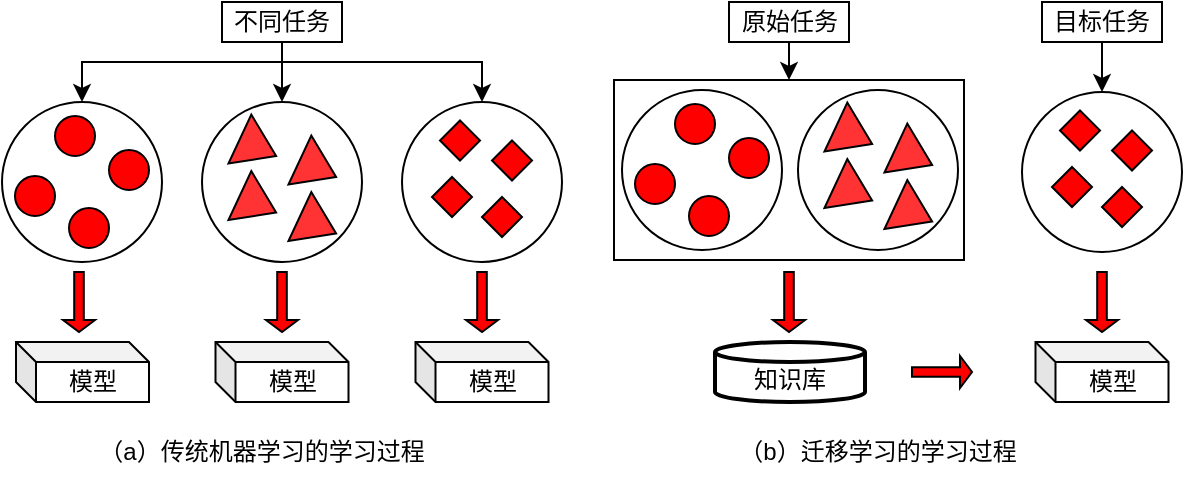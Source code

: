 <mxfile version="24.0.2" type="github">
  <diagram name="第 1 页" id="_XbAmeb6i6jMnhbbcmUG">
    <mxGraphModel dx="639" dy="399" grid="1" gridSize="10" guides="1" tooltips="1" connect="1" arrows="1" fold="1" page="1" pageScale="1" pageWidth="827" pageHeight="1169" math="0" shadow="0">
      <root>
        <mxCell id="0" />
        <mxCell id="1" parent="0" />
        <mxCell id="0EOOm2tPZXN1vuOqis5f-53" value="" style="rounded=0;whiteSpace=wrap;html=1;" parent="1" vertex="1">
          <mxGeometry x="446" y="199" width="175" height="90" as="geometry" />
        </mxCell>
        <mxCell id="0EOOm2tPZXN1vuOqis5f-1" value="" style="ellipse;whiteSpace=wrap;html=1;aspect=fixed;" parent="1" vertex="1">
          <mxGeometry x="140" y="210" width="80" height="80" as="geometry" />
        </mxCell>
        <mxCell id="0EOOm2tPZXN1vuOqis5f-2" value="" style="ellipse;whiteSpace=wrap;html=1;aspect=fixed;fillStyle=auto;fillColor=#FF0000;" parent="1" vertex="1">
          <mxGeometry x="166.5" y="217" width="20" height="20" as="geometry" />
        </mxCell>
        <mxCell id="0EOOm2tPZXN1vuOqis5f-3" value="" style="ellipse;whiteSpace=wrap;html=1;aspect=fixed;fillStyle=auto;fillColor=#FF0000;" parent="1" vertex="1">
          <mxGeometry x="146.5" y="247" width="20" height="20" as="geometry" />
        </mxCell>
        <mxCell id="0EOOm2tPZXN1vuOqis5f-4" value="" style="ellipse;whiteSpace=wrap;html=1;aspect=fixed;fillStyle=auto;fillColor=#FF0000;" parent="1" vertex="1">
          <mxGeometry x="193.5" y="234" width="20" height="20" as="geometry" />
        </mxCell>
        <mxCell id="0EOOm2tPZXN1vuOqis5f-6" value="" style="ellipse;whiteSpace=wrap;html=1;aspect=fixed;fillStyle=auto;fillColor=#FF0000;" parent="1" vertex="1">
          <mxGeometry x="173.5" y="263" width="20" height="20" as="geometry" />
        </mxCell>
        <mxCell id="0EOOm2tPZXN1vuOqis5f-7" value="" style="ellipse;whiteSpace=wrap;html=1;aspect=fixed;" parent="1" vertex="1">
          <mxGeometry x="240" y="210" width="80" height="80" as="geometry" />
        </mxCell>
        <mxCell id="0EOOm2tPZXN1vuOqis5f-12" value="" style="triangle;whiteSpace=wrap;html=1;rotation=25;fillColor=#FF3333;container=0;" parent="1" vertex="1">
          <mxGeometry x="258" y="219.25" width="20" height="27" as="geometry" />
        </mxCell>
        <mxCell id="0EOOm2tPZXN1vuOqis5f-13" value="" style="triangle;whiteSpace=wrap;html=1;rotation=25;fillColor=#FF3333;container=0;" parent="1" vertex="1">
          <mxGeometry x="288" y="229.75" width="20" height="27" as="geometry" />
        </mxCell>
        <mxCell id="0EOOm2tPZXN1vuOqis5f-14" value="" style="triangle;whiteSpace=wrap;html=1;rotation=25;fillColor=#FF3333;container=0;" parent="1" vertex="1">
          <mxGeometry x="258" y="247.5" width="20" height="27" as="geometry" />
        </mxCell>
        <mxCell id="0EOOm2tPZXN1vuOqis5f-15" value="" style="triangle;whiteSpace=wrap;html=1;rotation=25;fillColor=#FF3333;container=0;" parent="1" vertex="1">
          <mxGeometry x="288" y="258" width="20" height="27" as="geometry" />
        </mxCell>
        <mxCell id="0EOOm2tPZXN1vuOqis5f-18" value="" style="ellipse;whiteSpace=wrap;html=1;aspect=fixed;" parent="1" vertex="1">
          <mxGeometry x="340" y="210" width="80" height="80" as="geometry" />
        </mxCell>
        <mxCell id="0EOOm2tPZXN1vuOqis5f-19" value="" style="rhombus;whiteSpace=wrap;html=1;fillColor=#FF0000;" parent="1" vertex="1">
          <mxGeometry x="359" y="219.25" width="20" height="20" as="geometry" />
        </mxCell>
        <mxCell id="0EOOm2tPZXN1vuOqis5f-23" value="" style="rhombus;whiteSpace=wrap;html=1;fillColor=#FF0000;" parent="1" vertex="1">
          <mxGeometry x="385" y="229.25" width="20" height="20" as="geometry" />
        </mxCell>
        <mxCell id="0EOOm2tPZXN1vuOqis5f-24" value="" style="rhombus;whiteSpace=wrap;html=1;fillColor=#FF0000;" parent="1" vertex="1">
          <mxGeometry x="355" y="247.5" width="20" height="20" as="geometry" />
        </mxCell>
        <mxCell id="0EOOm2tPZXN1vuOqis5f-25" value="" style="rhombus;whiteSpace=wrap;html=1;fillColor=#FF0000;" parent="1" vertex="1">
          <mxGeometry x="380" y="257.5" width="20" height="20" as="geometry" />
        </mxCell>
        <mxCell id="0EOOm2tPZXN1vuOqis5f-27" style="edgeStyle=orthogonalEdgeStyle;rounded=0;orthogonalLoop=1;jettySize=auto;html=1;exitX=0.5;exitY=1;exitDx=0;exitDy=0;entryX=0.5;entryY=0;entryDx=0;entryDy=0;" parent="1" source="0EOOm2tPZXN1vuOqis5f-26" target="0EOOm2tPZXN1vuOqis5f-1" edge="1">
          <mxGeometry relative="1" as="geometry">
            <Array as="points">
              <mxPoint x="180" y="190" />
            </Array>
          </mxGeometry>
        </mxCell>
        <mxCell id="0EOOm2tPZXN1vuOqis5f-28" style="edgeStyle=orthogonalEdgeStyle;rounded=0;orthogonalLoop=1;jettySize=auto;html=1;exitX=0.5;exitY=1;exitDx=0;exitDy=0;entryX=0.5;entryY=0;entryDx=0;entryDy=0;" parent="1" source="0EOOm2tPZXN1vuOqis5f-26" target="0EOOm2tPZXN1vuOqis5f-7" edge="1">
          <mxGeometry relative="1" as="geometry" />
        </mxCell>
        <mxCell id="0EOOm2tPZXN1vuOqis5f-29" style="edgeStyle=orthogonalEdgeStyle;rounded=0;orthogonalLoop=1;jettySize=auto;html=1;exitX=0.5;exitY=1;exitDx=0;exitDy=0;entryX=0.5;entryY=0;entryDx=0;entryDy=0;" parent="1" source="0EOOm2tPZXN1vuOqis5f-26" target="0EOOm2tPZXN1vuOqis5f-18" edge="1">
          <mxGeometry relative="1" as="geometry">
            <Array as="points">
              <mxPoint x="280" y="190" />
              <mxPoint x="380" y="190" />
            </Array>
          </mxGeometry>
        </mxCell>
        <mxCell id="0EOOm2tPZXN1vuOqis5f-26" value="不同任务" style="rounded=0;whiteSpace=wrap;html=1;" parent="1" vertex="1">
          <mxGeometry x="250" y="160" width="60" height="20" as="geometry" />
        </mxCell>
        <mxCell id="0EOOm2tPZXN1vuOqis5f-31" value="" style="shape=singleArrow;direction=south;whiteSpace=wrap;html=1;fillColor=#FF0000;" parent="1" vertex="1">
          <mxGeometry x="170.5" y="295" width="16" height="30" as="geometry" />
        </mxCell>
        <mxCell id="0EOOm2tPZXN1vuOqis5f-32" value="" style="shape=singleArrow;direction=south;whiteSpace=wrap;html=1;fillColor=#FF0000;" parent="1" vertex="1">
          <mxGeometry x="272" y="295" width="16" height="30" as="geometry" />
        </mxCell>
        <mxCell id="0EOOm2tPZXN1vuOqis5f-33" value="" style="shape=singleArrow;direction=south;whiteSpace=wrap;html=1;fillColor=#FF0000;" parent="1" vertex="1">
          <mxGeometry x="372" y="295" width="16" height="30" as="geometry" />
        </mxCell>
        <mxCell id="0EOOm2tPZXN1vuOqis5f-34" value="模型" style="shape=cube;whiteSpace=wrap;html=1;boundedLbl=1;backgroundOutline=1;darkOpacity=0.05;darkOpacity2=0.1;size=10;" parent="1" vertex="1">
          <mxGeometry x="147" y="330" width="66.5" height="30" as="geometry" />
        </mxCell>
        <mxCell id="0EOOm2tPZXN1vuOqis5f-35" value="模型" style="shape=cube;whiteSpace=wrap;html=1;boundedLbl=1;backgroundOutline=1;darkOpacity=0.05;darkOpacity2=0.1;size=10;" parent="1" vertex="1">
          <mxGeometry x="246.75" y="330" width="66.5" height="30" as="geometry" />
        </mxCell>
        <mxCell id="0EOOm2tPZXN1vuOqis5f-36" value="模型" style="shape=cube;whiteSpace=wrap;html=1;boundedLbl=1;backgroundOutline=1;darkOpacity=0.05;darkOpacity2=0.1;size=10;" parent="1" vertex="1">
          <mxGeometry x="346.75" y="330" width="66.5" height="30" as="geometry" />
        </mxCell>
        <mxCell id="0EOOm2tPZXN1vuOqis5f-37" value="&lt;font style=&quot;font-size: 12px;&quot;&gt;（a）传统机器学习的学习过程&lt;/font&gt;" style="text;html=1;align=center;verticalAlign=middle;whiteSpace=wrap;rounded=0;" parent="1" vertex="1">
          <mxGeometry x="150" y="370" width="240" height="30" as="geometry" />
        </mxCell>
        <mxCell id="0EOOm2tPZXN1vuOqis5f-38" value="" style="ellipse;whiteSpace=wrap;html=1;aspect=fixed;" parent="1" vertex="1">
          <mxGeometry x="450" y="204" width="80" height="80" as="geometry" />
        </mxCell>
        <mxCell id="0EOOm2tPZXN1vuOqis5f-39" value="" style="ellipse;whiteSpace=wrap;html=1;aspect=fixed;fillStyle=auto;fillColor=#FF0000;" parent="1" vertex="1">
          <mxGeometry x="476.5" y="211" width="20" height="20" as="geometry" />
        </mxCell>
        <mxCell id="0EOOm2tPZXN1vuOqis5f-40" value="" style="ellipse;whiteSpace=wrap;html=1;aspect=fixed;fillStyle=auto;fillColor=#FF0000;" parent="1" vertex="1">
          <mxGeometry x="456.5" y="241" width="20" height="20" as="geometry" />
        </mxCell>
        <mxCell id="0EOOm2tPZXN1vuOqis5f-41" value="" style="ellipse;whiteSpace=wrap;html=1;aspect=fixed;fillStyle=auto;fillColor=#FF0000;" parent="1" vertex="1">
          <mxGeometry x="503.5" y="228" width="20" height="20" as="geometry" />
        </mxCell>
        <mxCell id="0EOOm2tPZXN1vuOqis5f-42" value="" style="ellipse;whiteSpace=wrap;html=1;aspect=fixed;fillStyle=auto;fillColor=#FF0000;" parent="1" vertex="1">
          <mxGeometry x="483.5" y="257" width="20" height="20" as="geometry" />
        </mxCell>
        <mxCell id="0EOOm2tPZXN1vuOqis5f-43" value="" style="ellipse;whiteSpace=wrap;html=1;aspect=fixed;" parent="1" vertex="1">
          <mxGeometry x="538" y="204" width="80" height="80" as="geometry" />
        </mxCell>
        <mxCell id="0EOOm2tPZXN1vuOqis5f-44" value="" style="triangle;whiteSpace=wrap;html=1;rotation=25;fillColor=#FF3333;container=0;" parent="1" vertex="1">
          <mxGeometry x="556" y="213.25" width="20" height="27" as="geometry" />
        </mxCell>
        <mxCell id="0EOOm2tPZXN1vuOqis5f-45" value="" style="triangle;whiteSpace=wrap;html=1;rotation=25;fillColor=#FF3333;container=0;" parent="1" vertex="1">
          <mxGeometry x="586" y="223.75" width="20" height="27" as="geometry" />
        </mxCell>
        <mxCell id="0EOOm2tPZXN1vuOqis5f-46" value="" style="triangle;whiteSpace=wrap;html=1;rotation=25;fillColor=#FF3333;container=0;" parent="1" vertex="1">
          <mxGeometry x="556" y="241.5" width="20" height="27" as="geometry" />
        </mxCell>
        <mxCell id="0EOOm2tPZXN1vuOqis5f-47" value="" style="triangle;whiteSpace=wrap;html=1;rotation=25;fillColor=#FF3333;container=0;" parent="1" vertex="1">
          <mxGeometry x="586" y="252" width="20" height="27" as="geometry" />
        </mxCell>
        <mxCell id="0EOOm2tPZXN1vuOqis5f-48" value="" style="ellipse;whiteSpace=wrap;html=1;aspect=fixed;" parent="1" vertex="1">
          <mxGeometry x="650" y="205" width="80" height="80" as="geometry" />
        </mxCell>
        <mxCell id="0EOOm2tPZXN1vuOqis5f-49" value="" style="rhombus;whiteSpace=wrap;html=1;fillColor=#FF0000;" parent="1" vertex="1">
          <mxGeometry x="669" y="214.25" width="20" height="20" as="geometry" />
        </mxCell>
        <mxCell id="0EOOm2tPZXN1vuOqis5f-50" value="" style="rhombus;whiteSpace=wrap;html=1;fillColor=#FF0000;" parent="1" vertex="1">
          <mxGeometry x="695" y="224.25" width="20" height="20" as="geometry" />
        </mxCell>
        <mxCell id="0EOOm2tPZXN1vuOqis5f-51" value="" style="rhombus;whiteSpace=wrap;html=1;fillColor=#FF0000;" parent="1" vertex="1">
          <mxGeometry x="665" y="242.5" width="20" height="20" as="geometry" />
        </mxCell>
        <mxCell id="0EOOm2tPZXN1vuOqis5f-52" value="" style="rhombus;whiteSpace=wrap;html=1;fillColor=#FF0000;" parent="1" vertex="1">
          <mxGeometry x="690" y="252.5" width="20" height="20" as="geometry" />
        </mxCell>
        <mxCell id="0EOOm2tPZXN1vuOqis5f-58" style="edgeStyle=orthogonalEdgeStyle;rounded=0;orthogonalLoop=1;jettySize=auto;html=1;exitX=0.5;exitY=1;exitDx=0;exitDy=0;entryX=0.5;entryY=0;entryDx=0;entryDy=0;" parent="1" source="0EOOm2tPZXN1vuOqis5f-55" target="0EOOm2tPZXN1vuOqis5f-53" edge="1">
          <mxGeometry relative="1" as="geometry" />
        </mxCell>
        <mxCell id="0EOOm2tPZXN1vuOqis5f-55" value="原始任务" style="rounded=0;whiteSpace=wrap;html=1;" parent="1" vertex="1">
          <mxGeometry x="503.5" y="160" width="60" height="20" as="geometry" />
        </mxCell>
        <mxCell id="0EOOm2tPZXN1vuOqis5f-59" style="edgeStyle=orthogonalEdgeStyle;rounded=0;orthogonalLoop=1;jettySize=auto;html=1;exitX=0.5;exitY=1;exitDx=0;exitDy=0;entryX=0.5;entryY=0;entryDx=0;entryDy=0;" parent="1" source="0EOOm2tPZXN1vuOqis5f-57" target="0EOOm2tPZXN1vuOqis5f-48" edge="1">
          <mxGeometry relative="1" as="geometry" />
        </mxCell>
        <mxCell id="0EOOm2tPZXN1vuOqis5f-57" value="目标任务" style="rounded=0;whiteSpace=wrap;html=1;" parent="1" vertex="1">
          <mxGeometry x="660" y="160" width="60" height="20" as="geometry" />
        </mxCell>
        <mxCell id="0EOOm2tPZXN1vuOqis5f-60" value="" style="shape=singleArrow;direction=south;whiteSpace=wrap;html=1;fillColor=#FF0000;" parent="1" vertex="1">
          <mxGeometry x="525.5" y="295" width="16" height="30" as="geometry" />
        </mxCell>
        <mxCell id="0EOOm2tPZXN1vuOqis5f-62" value="" style="strokeWidth=2;html=1;shape=mxgraph.flowchart.database;whiteSpace=wrap;" parent="1" vertex="1">
          <mxGeometry x="496.5" y="330" width="75" height="30" as="geometry" />
        </mxCell>
        <mxCell id="0EOOm2tPZXN1vuOqis5f-63" value="知识库" style="text;html=1;align=center;verticalAlign=middle;whiteSpace=wrap;rounded=0;" parent="1" vertex="1">
          <mxGeometry x="504" y="334" width="60" height="30" as="geometry" />
        </mxCell>
        <mxCell id="0EOOm2tPZXN1vuOqis5f-64" value="模型" style="shape=cube;whiteSpace=wrap;html=1;boundedLbl=1;backgroundOutline=1;darkOpacity=0.05;darkOpacity2=0.1;size=10;" parent="1" vertex="1">
          <mxGeometry x="656.75" y="330" width="66.5" height="30" as="geometry" />
        </mxCell>
        <mxCell id="0EOOm2tPZXN1vuOqis5f-65" value="" style="shape=singleArrow;direction=south;whiteSpace=wrap;html=1;fillColor=#FF0000;" parent="1" vertex="1">
          <mxGeometry x="682" y="295" width="16" height="30" as="geometry" />
        </mxCell>
        <mxCell id="0EOOm2tPZXN1vuOqis5f-66" value="" style="shape=singleArrow;direction=south;whiteSpace=wrap;html=1;fillColor=#FF0000;fontStyle=1;rotation=-90;" parent="1" vertex="1">
          <mxGeometry x="602" y="330" width="16" height="30" as="geometry" />
        </mxCell>
        <mxCell id="0EOOm2tPZXN1vuOqis5f-67" value="&lt;font style=&quot;font-size: 12px;&quot;&gt;（b）迁移学习的学习过程&lt;/font&gt;" style="text;html=1;align=center;verticalAlign=middle;whiteSpace=wrap;rounded=0;" parent="1" vertex="1">
          <mxGeometry x="458" y="370" width="240" height="30" as="geometry" />
        </mxCell>
      </root>
    </mxGraphModel>
  </diagram>
</mxfile>
